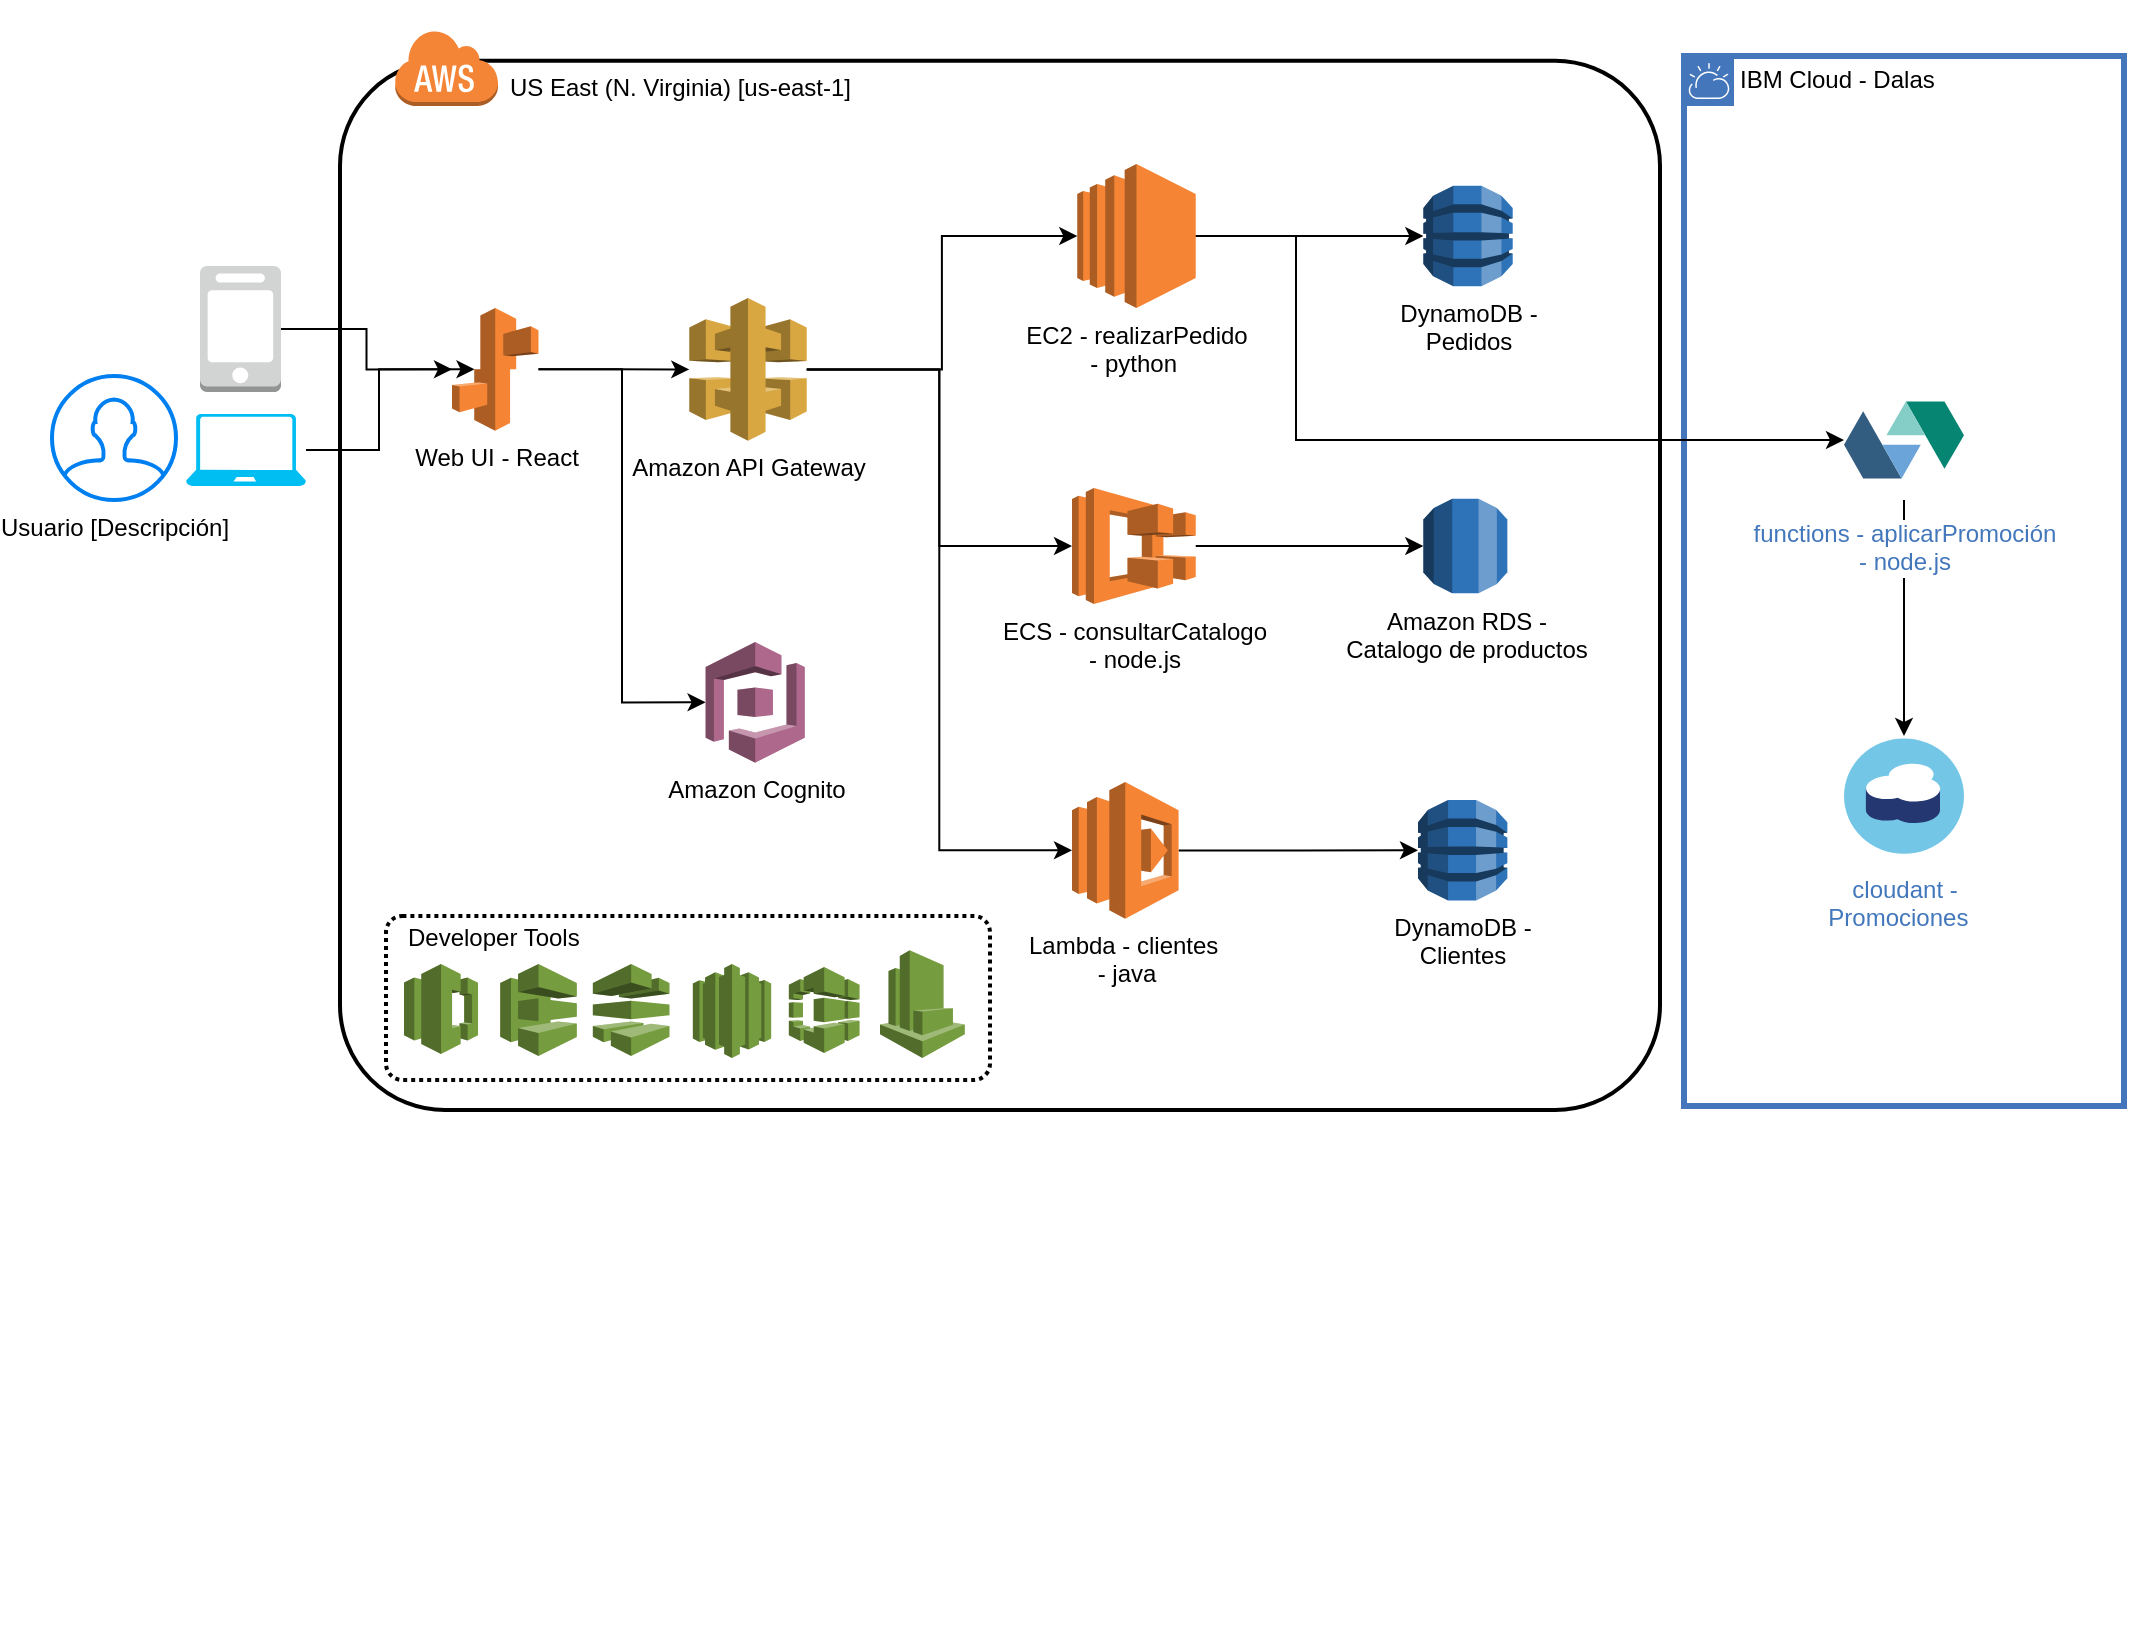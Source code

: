 <mxfile version="14.4.2" type="github">
  <diagram id="TSc8M2aQanpHi99RWJcm" name="Page-1">
    <mxGraphModel dx="1386" dy="775" grid="0" gridSize="10" guides="1" tooltips="1" connect="1" arrows="1" fold="1" page="1" pageScale="1" pageWidth="850" pageHeight="1100" math="0" shadow="0">
      <root>
        <mxCell id="0" />
        <mxCell id="1" parent="0" />
        <mxCell id="v8qC128liEodUwgJ5zLA-8" value="IBM Cloud - Dalas" style="shape=mxgraph.ibm.box;prType=cloud;fontStyle=0;verticalAlign=top;align=left;spacingLeft=32;spacingTop=4;fillColor=none;rounded=0;whiteSpace=wrap;html=1;strokeColor=#4376BB;strokeWidth=3;dashed=0;container=1;spacing=-4;collapsible=0;expand=0;recursiveResize=0;" parent="1" vertex="1">
          <mxGeometry x="857" y="67" width="220" height="525" as="geometry" />
        </mxCell>
        <mxCell id="v8qC128liEodUwgJ5zLA-66" style="edgeStyle=orthogonalEdgeStyle;rounded=0;orthogonalLoop=1;jettySize=auto;html=1;" parent="v8qC128liEodUwgJ5zLA-8" source="v8qC128liEodUwgJ5zLA-55" target="v8qC128liEodUwgJ5zLA-58" edge="1">
          <mxGeometry relative="1" as="geometry" />
        </mxCell>
        <mxCell id="v8qC128liEodUwgJ5zLA-55" value="functions - aplicarPromoción &lt;br&gt;- node.js" style="aspect=fixed;perimeter=ellipsePerimeter;html=1;align=center;shadow=0;dashed=0;fontColor=#4277BB;labelBackgroundColor=#ffffff;fontSize=12;spacingTop=3;image;image=img/lib/ibm/miscellaneous/openwhisk.svg;dashPattern=1 1;" parent="v8qC128liEodUwgJ5zLA-8" vertex="1">
          <mxGeometry x="80" y="162" width="60" height="60" as="geometry" />
        </mxCell>
        <mxCell id="v8qC128liEodUwgJ5zLA-58" value="cloudant - &lt;br&gt;Promociones&amp;nbsp;&amp;nbsp;" style="aspect=fixed;perimeter=ellipsePerimeter;html=1;align=center;shadow=0;dashed=0;fontColor=#4277BB;labelBackgroundColor=#ffffff;fontSize=12;spacingTop=3;image;image=img/lib/ibm/miscellaneous/cloudant.svg;dashPattern=1 1;" parent="v8qC128liEodUwgJ5zLA-8" vertex="1">
          <mxGeometry x="80" y="340" width="60" height="60" as="geometry" />
        </mxCell>
        <mxCell id="v8qC128liEodUwgJ5zLA-15" value="" style="group" parent="1" vertex="1" connectable="0">
          <mxGeometry x="185" y="39" width="660" height="817" as="geometry" />
        </mxCell>
        <mxCell id="v8qC128liEodUwgJ5zLA-13" value="" style="rounded=1;arcSize=10;dashed=0;fillColor=none;gradientColor=none;strokeWidth=2;" parent="v8qC128liEodUwgJ5zLA-15" vertex="1">
          <mxGeometry y="30.413" width="660" height="524.629" as="geometry" />
        </mxCell>
        <mxCell id="v8qC128liEodUwgJ5zLA-14" value="" style="dashed=0;html=1;shape=mxgraph.aws3.cloud;fillColor=#F58536;gradientColor=none;dashed=0;" parent="v8qC128liEodUwgJ5zLA-15" vertex="1">
          <mxGeometry x="27.18" y="14.65" width="51.82" height="38.35" as="geometry" />
        </mxCell>
        <mxCell id="v8qC128liEodUwgJ5zLA-16" value="US East (N. Virginia) [us-east-1]" style="text;whiteSpace=wrap;html=1;" parent="v8qC128liEodUwgJ5zLA-15" vertex="1">
          <mxGeometry x="83.002" y="30.415" width="219.197" height="28.153" as="geometry" />
        </mxCell>
        <mxCell id="v8qC128liEodUwgJ5zLA-21" value="DynamoDB - &lt;br&gt;Clientes" style="outlineConnect=0;dashed=0;verticalLabelPosition=bottom;verticalAlign=top;align=center;html=1;shape=mxgraph.aws3.dynamo_db;fillColor=#2E73B8;gradientColor=none;" parent="v8qC128liEodUwgJ5zLA-15" vertex="1">
          <mxGeometry x="538.997" y="399.998" width="44.684" height="50.274" as="geometry" />
        </mxCell>
        <mxCell id="v8qC128liEodUwgJ5zLA-22" value="Amazon RDS - &lt;br&gt;Catalogo de productos" style="outlineConnect=0;dashed=0;verticalLabelPosition=bottom;verticalAlign=top;align=center;html=1;shape=mxgraph.aws3.rds;fillColor=#2E73B8;gradientColor=none;" parent="v8qC128liEodUwgJ5zLA-15" vertex="1">
          <mxGeometry x="541.667" y="249.373" width="42.009" height="47.258" as="geometry" />
        </mxCell>
        <mxCell id="v8qC128liEodUwgJ5zLA-44" style="edgeStyle=orthogonalEdgeStyle;rounded=0;orthogonalLoop=1;jettySize=auto;html=1;" parent="v8qC128liEodUwgJ5zLA-15" source="v8qC128liEodUwgJ5zLA-18" target="v8qC128liEodUwgJ5zLA-21" edge="1">
          <mxGeometry relative="1" as="geometry" />
        </mxCell>
        <mxCell id="v8qC128liEodUwgJ5zLA-18" value="Lambda - clientes&amp;nbsp;&lt;br&gt;- java" style="outlineConnect=0;dashed=0;verticalLabelPosition=bottom;verticalAlign=top;align=center;html=1;shape=mxgraph.aws3.lambda;fillColor=#F58534;gradientColor=none;" parent="v8qC128liEodUwgJ5zLA-15" vertex="1">
          <mxGeometry x="366.002" y="390.95" width="53.291" height="68.373" as="geometry" />
        </mxCell>
        <mxCell id="v8qC128liEodUwgJ5zLA-45" style="edgeStyle=orthogonalEdgeStyle;rounded=0;orthogonalLoop=1;jettySize=auto;html=1;entryX=0;entryY=0.5;entryDx=0;entryDy=0;entryPerimeter=0;" parent="v8qC128liEodUwgJ5zLA-15" source="v8qC128liEodUwgJ5zLA-20" target="v8qC128liEodUwgJ5zLA-18" edge="1">
          <mxGeometry relative="1" as="geometry" />
        </mxCell>
        <mxCell id="v8qC128liEodUwgJ5zLA-46" style="edgeStyle=orthogonalEdgeStyle;rounded=0;orthogonalLoop=1;jettySize=auto;html=1;entryX=0;entryY=0.5;entryDx=0;entryDy=0;entryPerimeter=0;" parent="v8qC128liEodUwgJ5zLA-15" source="v8qC128liEodUwgJ5zLA-20" target="v8qC128liEodUwgJ5zLA-34" edge="1">
          <mxGeometry relative="1" as="geometry" />
        </mxCell>
        <mxCell id="v8qC128liEodUwgJ5zLA-47" style="edgeStyle=orthogonalEdgeStyle;rounded=0;orthogonalLoop=1;jettySize=auto;html=1;entryX=0;entryY=0.5;entryDx=0;entryDy=0;entryPerimeter=0;" parent="v8qC128liEodUwgJ5zLA-15" source="v8qC128liEodUwgJ5zLA-20" target="v8qC128liEodUwgJ5zLA-43" edge="1">
          <mxGeometry relative="1" as="geometry" />
        </mxCell>
        <mxCell id="v8qC128liEodUwgJ5zLA-20" value="Amazon API Gateway" style="outlineConnect=0;dashed=0;verticalLabelPosition=bottom;verticalAlign=top;align=center;html=1;shape=mxgraph.aws3.api_gateway;fillColor=#D9A741;gradientColor=none;" parent="v8qC128liEodUwgJ5zLA-15" vertex="1">
          <mxGeometry x="174.647" y="148.971" width="58.721" height="71.389" as="geometry" />
        </mxCell>
        <mxCell id="v8qC128liEodUwgJ5zLA-19" value="Amazon Cognito" style="outlineConnect=0;dashed=0;verticalLabelPosition=bottom;verticalAlign=top;align=center;html=1;shape=mxgraph.aws3.cognito;fillColor=#AD688B;gradientColor=none;" parent="v8qC128liEodUwgJ5zLA-15" vertex="1">
          <mxGeometry x="182.786" y="320.997" width="49.631" height="60.329" as="geometry" />
        </mxCell>
        <mxCell id="v8qC128liEodUwgJ5zLA-24" value="" style="outlineConnect=0;dashed=0;verticalLabelPosition=bottom;verticalAlign=top;align=center;html=1;shape=mxgraph.aws3.codecommit;fillColor=#759C3E;gradientColor=none;" parent="v8qC128liEodUwgJ5zLA-15" vertex="1">
          <mxGeometry x="32.0" y="482" width="37.02" height="45" as="geometry" />
        </mxCell>
        <mxCell id="v8qC128liEodUwgJ5zLA-25" value="" style="outlineConnect=0;dashed=0;verticalLabelPosition=bottom;verticalAlign=top;align=center;html=1;shape=mxgraph.aws3.codedeploy;fillColor=#759C3E;gradientColor=none;" parent="v8qC128liEodUwgJ5zLA-15" vertex="1">
          <mxGeometry x="80.09" y="482" width="38.33" height="46" as="geometry" />
        </mxCell>
        <mxCell id="v8qC128liEodUwgJ5zLA-26" value="" style="outlineConnect=0;dashed=0;verticalLabelPosition=bottom;verticalAlign=top;align=center;html=1;shape=mxgraph.aws3.codepipeline;fillColor=#759C3E;gradientColor=none;" parent="v8qC128liEodUwgJ5zLA-15" vertex="1">
          <mxGeometry x="126.42" y="482" width="38.33" height="46" as="geometry" />
        </mxCell>
        <mxCell id="v8qC128liEodUwgJ5zLA-27" value="" style="outlineConnect=0;dashed=0;verticalLabelPosition=bottom;verticalAlign=top;align=center;html=1;shape=mxgraph.aws3.codestar;fillColor=#759C3E;gradientColor=none;" parent="v8qC128liEodUwgJ5zLA-15" vertex="1">
          <mxGeometry x="176.42" y="482" width="39.17" height="47" as="geometry" />
        </mxCell>
        <mxCell id="v8qC128liEodUwgJ5zLA-28" value="" style="outlineConnect=0;dashed=0;verticalLabelPosition=bottom;verticalAlign=top;align=center;html=1;shape=mxgraph.aws3.codebuild;fillColor=#759C3E;gradientColor=none;" parent="v8qC128liEodUwgJ5zLA-15" vertex="1">
          <mxGeometry x="224.42" y="483.5" width="35.37" height="43" as="geometry" />
        </mxCell>
        <mxCell id="v8qC128liEodUwgJ5zLA-48" style="edgeStyle=orthogonalEdgeStyle;rounded=0;orthogonalLoop=1;jettySize=auto;html=1;" parent="v8qC128liEodUwgJ5zLA-15" source="v8qC128liEodUwgJ5zLA-17" target="v8qC128liEodUwgJ5zLA-20" edge="1">
          <mxGeometry relative="1" as="geometry" />
        </mxCell>
        <mxCell id="v8qC128liEodUwgJ5zLA-54" style="edgeStyle=orthogonalEdgeStyle;rounded=0;orthogonalLoop=1;jettySize=auto;html=1;entryX=0;entryY=0.5;entryDx=0;entryDy=0;entryPerimeter=0;" parent="v8qC128liEodUwgJ5zLA-15" source="v8qC128liEodUwgJ5zLA-17" target="v8qC128liEodUwgJ5zLA-19" edge="1">
          <mxGeometry relative="1" as="geometry" />
        </mxCell>
        <mxCell id="v8qC128liEodUwgJ5zLA-17" value="Web UI - React" style="outlineConnect=0;dashed=0;verticalLabelPosition=bottom;verticalAlign=top;align=center;html=1;shape=mxgraph.aws3.elastic_beanstalk;fillColor=#F58534;gradientColor=none;" parent="v8qC128liEodUwgJ5zLA-15" vertex="1">
          <mxGeometry x="56.003" y="153.995" width="43.236" height="61.334" as="geometry" />
        </mxCell>
        <mxCell id="v8qC128liEodUwgJ5zLA-62" style="edgeStyle=orthogonalEdgeStyle;rounded=0;orthogonalLoop=1;jettySize=auto;html=1;entryX=0;entryY=0.5;entryDx=0;entryDy=0;entryPerimeter=0;" parent="v8qC128liEodUwgJ5zLA-15" source="v8qC128liEodUwgJ5zLA-34" target="v8qC128liEodUwgJ5zLA-22" edge="1">
          <mxGeometry relative="1" as="geometry" />
        </mxCell>
        <mxCell id="v8qC128liEodUwgJ5zLA-34" value="ECS - consultarCatalogo&lt;br&gt;- node.js" style="outlineConnect=0;dashed=0;verticalLabelPosition=bottom;verticalAlign=top;align=center;html=1;shape=mxgraph.aws3.ecs;fillColor=#F58534;gradientColor=none;" parent="v8qC128liEodUwgJ5zLA-15" vertex="1">
          <mxGeometry x="366.0" y="244.0" width="61.87" height="58" as="geometry" />
        </mxCell>
        <mxCell id="v8qC128liEodUwgJ5zLA-35" value="" style="rounded=1;arcSize=10;dashed=1;fillColor=none;gradientColor=none;strokeWidth=2;dashPattern=1 1;" parent="v8qC128liEodUwgJ5zLA-15" vertex="1">
          <mxGeometry x="23" y="458" width="302" height="82" as="geometry" />
        </mxCell>
        <mxCell id="v8qC128liEodUwgJ5zLA-36" value="Developer Tools" style="text;whiteSpace=wrap;html=1;" parent="v8qC128liEodUwgJ5zLA-15" vertex="1">
          <mxGeometry x="32.002" y="455.345" width="219.197" height="28.153" as="geometry" />
        </mxCell>
        <mxCell id="v8qC128liEodUwgJ5zLA-64" style="edgeStyle=orthogonalEdgeStyle;rounded=0;orthogonalLoop=1;jettySize=auto;html=1;entryX=0;entryY=0.5;entryDx=0;entryDy=0;entryPerimeter=0;" parent="v8qC128liEodUwgJ5zLA-15" source="v8qC128liEodUwgJ5zLA-43" target="v8qC128liEodUwgJ5zLA-63" edge="1">
          <mxGeometry relative="1" as="geometry" />
        </mxCell>
        <mxCell id="v8qC128liEodUwgJ5zLA-43" value="EC2 - realizarPedido&lt;br&gt;- python&amp;nbsp;" style="outlineConnect=0;dashed=0;verticalLabelPosition=bottom;verticalAlign=top;align=center;html=1;shape=mxgraph.aws3.ec2;fillColor=#F58534;gradientColor=none;dashPattern=1 1;" parent="v8qC128liEodUwgJ5zLA-15" vertex="1">
          <mxGeometry x="368.64" y="82" width="59.23" height="72" as="geometry" />
        </mxCell>
        <mxCell id="v8qC128liEodUwgJ5zLA-63" value="DynamoDB - &lt;br&gt;Pedidos" style="outlineConnect=0;dashed=0;verticalLabelPosition=bottom;verticalAlign=top;align=center;html=1;shape=mxgraph.aws3.dynamo_db;fillColor=#2E73B8;gradientColor=none;" parent="v8qC128liEodUwgJ5zLA-15" vertex="1">
          <mxGeometry x="541.667" y="92.868" width="44.684" height="50.274" as="geometry" />
        </mxCell>
        <mxCell id="v8qC128liEodUwgJ5zLA-67" value="" style="outlineConnect=0;dashed=0;verticalLabelPosition=bottom;verticalAlign=top;align=center;html=1;shape=mxgraph.aws3.cloudwatch;fillColor=#759C3E;gradientColor=none;dashPattern=1 1;" parent="v8qC128liEodUwgJ5zLA-15" vertex="1">
          <mxGeometry x="270" y="475.17" width="42.41" height="53.83" as="geometry" />
        </mxCell>
        <mxCell id="v8qC128liEodUwgJ5zLA-23" value="Usuario [Descripción]" style="html=1;verticalLabelPosition=bottom;align=center;labelBackgroundColor=#ffffff;verticalAlign=top;strokeWidth=2;strokeColor=#0080F0;shadow=0;dashed=0;shape=mxgraph.ios7.icons.user;" parent="1" vertex="1">
          <mxGeometry x="41" y="227" width="62" height="62" as="geometry" />
        </mxCell>
        <mxCell id="v8qC128liEodUwgJ5zLA-52" style="edgeStyle=orthogonalEdgeStyle;rounded=0;orthogonalLoop=1;jettySize=auto;html=1;entryX=0.26;entryY=0.5;entryDx=0;entryDy=0;entryPerimeter=0;" parent="1" source="v8qC128liEodUwgJ5zLA-49" target="v8qC128liEodUwgJ5zLA-17" edge="1">
          <mxGeometry relative="1" as="geometry" />
        </mxCell>
        <mxCell id="v8qC128liEodUwgJ5zLA-49" value="" style="outlineConnect=0;dashed=0;verticalLabelPosition=bottom;verticalAlign=top;align=center;html=1;shape=mxgraph.aws3.mobile_client;fillColor=#D2D3D3;gradientColor=none;dashPattern=1 1;" parent="1" vertex="1">
          <mxGeometry x="115" y="172" width="40.5" height="63" as="geometry" />
        </mxCell>
        <mxCell id="v8qC128liEodUwgJ5zLA-53" style="edgeStyle=orthogonalEdgeStyle;rounded=0;orthogonalLoop=1;jettySize=auto;html=1;" parent="1" source="v8qC128liEodUwgJ5zLA-50" target="v8qC128liEodUwgJ5zLA-17" edge="1">
          <mxGeometry relative="1" as="geometry" />
        </mxCell>
        <mxCell id="v8qC128liEodUwgJ5zLA-50" value="" style="verticalLabelPosition=bottom;html=1;verticalAlign=top;align=center;strokeColor=none;fillColor=#00BEF2;shape=mxgraph.azure.laptop;pointerEvents=1;dashed=1;dashPattern=1 1;" parent="1" vertex="1">
          <mxGeometry x="108" y="246" width="60" height="36" as="geometry" />
        </mxCell>
        <mxCell id="v8qC128liEodUwgJ5zLA-65" style="edgeStyle=orthogonalEdgeStyle;rounded=0;orthogonalLoop=1;jettySize=auto;html=1;entryX=0;entryY=0.5;entryDx=0;entryDy=0;" parent="1" source="v8qC128liEodUwgJ5zLA-43" target="v8qC128liEodUwgJ5zLA-55" edge="1">
          <mxGeometry relative="1" as="geometry">
            <Array as="points">
              <mxPoint x="663" y="157" />
              <mxPoint x="663" y="259" />
            </Array>
          </mxGeometry>
        </mxCell>
      </root>
    </mxGraphModel>
  </diagram>
</mxfile>
